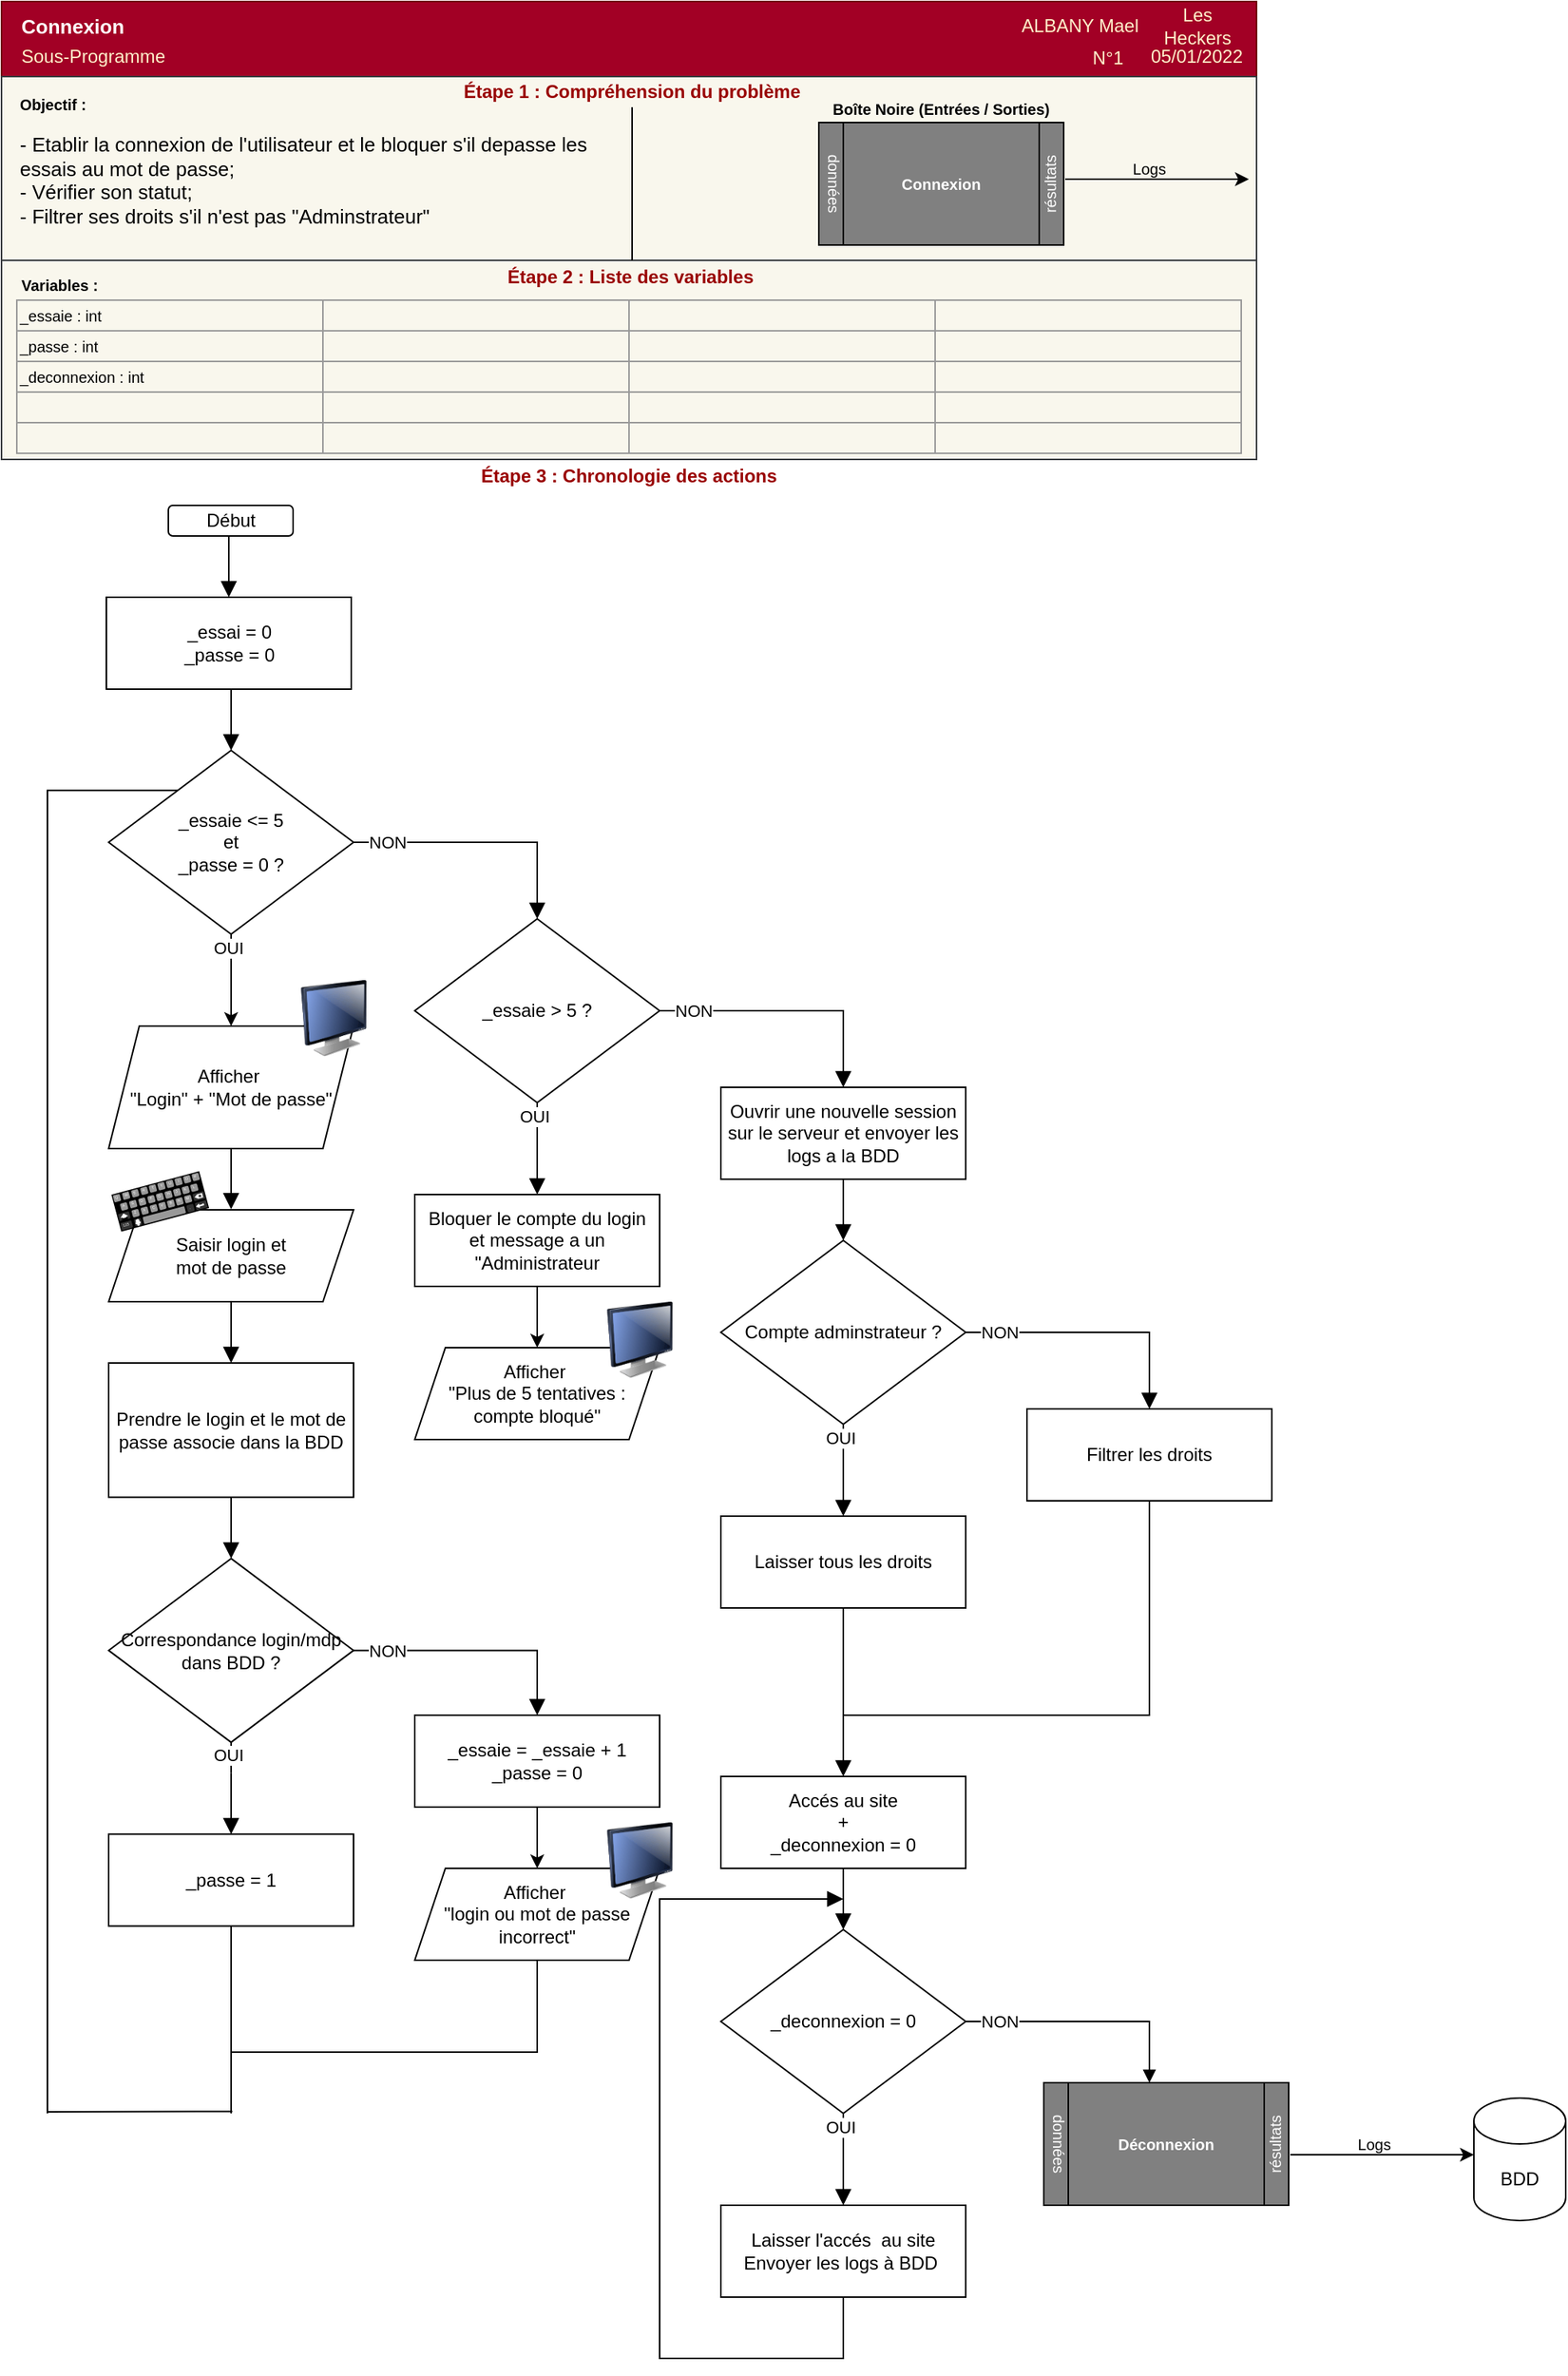 <mxfile version="16.1.2" type="device"><diagram id="C5RBs43oDa-KdzZeNtuy" name="Page-1"><mxGraphModel dx="4109" dy="2765" grid="1" gridSize="10" guides="1" tooltips="1" connect="1" arrows="1" fold="1" page="1" pageScale="1" pageWidth="827" pageHeight="1169" math="0" shadow="0"><root><mxCell id="WIyWlLk6GJQsqaUBKTNV-0"/><mxCell id="WIyWlLk6GJQsqaUBKTNV-1" parent="WIyWlLk6GJQsqaUBKTNV-0"/><mxCell id="lnCyzunkSjbtColJnRYk-47" value="" style="group" parent="WIyWlLk6GJQsqaUBKTNV-1" vertex="1" connectable="0"><mxGeometry x="-1650" y="-1169" width="820" height="299" as="geometry"/></mxCell><mxCell id="lnCyzunkSjbtColJnRYk-46" value="" style="group;allowArrows=0;dropTarget=0;recursiveResize=0;expand=0;movable=0;resizable=0;rotatable=0;deletable=0;cloneable=0;editable=0;" parent="lnCyzunkSjbtColJnRYk-47" vertex="1" connectable="0"><mxGeometry width="820" height="299" as="geometry"/></mxCell><mxCell id="FBwt7Aevd6_M9OipMNYC-8" value="" style="rounded=0;whiteSpace=wrap;html=1;fontSize=12;align=left;fillColor=#a20025;strokeColor=#6F0000;fontColor=#ffffff;deletable=0;cloneable=0;rotatable=0;resizable=0;movable=0;expand=0;recursiveResize=0;allowArrows=0;connectable=0;editable=0;" parent="lnCyzunkSjbtColJnRYk-46" vertex="1"><mxGeometry width="820" height="49" as="geometry"/></mxCell><mxCell id="td8Thl32gD1S19auqDvH-131" value="" style="rounded=0;whiteSpace=wrap;html=1;strokeWidth=1;perimeterSpacing=0;connectable=0;allowArrows=0;resizable=0;movable=0;rotatable=0;cloneable=0;deletable=0;resizeWidth=0;fillColor=#f9f7ed;strokeColor=#36393d;expand=0;recursiveResize=0;editable=0;" parent="lnCyzunkSjbtColJnRYk-46" vertex="1"><mxGeometry y="49" width="820" height="120" as="geometry"/></mxCell><mxCell id="pmkci14DqVWy7yplzHCR-0" value="" style="rounded=0;whiteSpace=wrap;html=1;fillColor=#f9f7ed;strokeColor=#36393d;connectable=0;allowArrows=0;recursiveResize=0;expand=0;movable=0;resizable=0;rotatable=0;cloneable=0;deletable=0;editable=0;" parent="lnCyzunkSjbtColJnRYk-46" vertex="1"><mxGeometry y="169" width="820" height="130" as="geometry"/></mxCell><mxCell id="FBwt7Aevd6_M9OipMNYC-7" value="" style="endArrow=none;html=1;fontSize=12;fontColor=#808080;startFill=0;endFill=0;anchorPointDirection=0;bendable=0;movable=0;cloneable=0;deletable=0;editable=0;" parent="lnCyzunkSjbtColJnRYk-47" edge="1"><mxGeometry width="50" height="50" relative="1" as="geometry"><mxPoint x="412" y="69" as="sourcePoint"/><mxPoint x="412" y="169" as="targetPoint"/></mxGeometry></mxCell><mxCell id="YQCeD5HbldbHtHbs_e7C-3" value="- Etablir la connexion de l'utilisateur et le bloquer s'il depasse les&amp;nbsp; essais au mot de passe;&lt;br&gt;- Vérifier son statut;&lt;br&gt;- Filtrer ses droits s'il n'est pas &quot;Adminstrateur&quot;" style="text;html=1;strokeColor=none;fillColor=none;align=left;verticalAlign=top;whiteSpace=wrap;rounded=0;fontSize=13;fontColor=#000000;" parent="lnCyzunkSjbtColJnRYk-47" vertex="1"><mxGeometry x="10" y="79" width="380" height="81" as="geometry"/></mxCell><mxCell id="ipR6xMg1R-ccpEc7lNR3-0" value="" style="group" vertex="1" connectable="0" parent="lnCyzunkSjbtColJnRYk-47"><mxGeometry x="695" y="99" width="120" height="20" as="geometry"/></mxCell><mxCell id="ipR6xMg1R-ccpEc7lNR3-1" value="" style="endArrow=classic;html=1;anchorPointDirection=0;bendable=0;cloneable=0;movable=0;deletable=0;editable=0;rounded=0;" edge="1" parent="ipR6xMg1R-ccpEc7lNR3-0"><mxGeometry y="10" width="50" height="50" as="geometry"><mxPoint y="17" as="sourcePoint"/><mxPoint x="120" y="17" as="targetPoint"/></mxGeometry></mxCell><mxCell id="ipR6xMg1R-ccpEc7lNR3-2" value="&lt;font style=&quot;font-size: 10px&quot;&gt;Logs&lt;br&gt;&lt;/font&gt;" style="text;html=1;strokeColor=none;fillColor=none;align=center;verticalAlign=middle;whiteSpace=wrap;rounded=0;connectable=0;allowArrows=0;recursiveResize=0;expand=0;movable=0;resizable=0;rotatable=0;cloneable=0;deletable=0;autosize=1;pointerEvents=0;" vertex="1" parent="ipR6xMg1R-ccpEc7lNR3-0"><mxGeometry x="35" width="40" height="20" as="geometry"/></mxCell><mxCell id="td8Thl32gD1S19auqDvH-126" value="Sous-Programme" style="text;html=1;strokeColor=none;fillColor=none;align=left;verticalAlign=middle;whiteSpace=wrap;rounded=0;fontColor=#FFF2CC;connectable=0;allowArrows=0;recursiveResize=0;expand=0;movable=0;resizable=0;rotatable=0;cloneable=0;deletable=0;pointerEvents=0;" parent="WIyWlLk6GJQsqaUBKTNV-1" vertex="1"><mxGeometry x="-1639" y="-1143" width="238" height="20" as="geometry"/></mxCell><mxCell id="td8Thl32gD1S19auqDvH-127" value="ALBANY Mael" style="text;html=1;strokeColor=none;fillColor=none;align=right;verticalAlign=middle;whiteSpace=wrap;rounded=0;movable=0;resizable=0;rotatable=0;deletable=0;editable=1;connectable=0;fontColor=#FFF2CC;allowArrows=0;recursiveResize=0;expand=0;cloneable=0;pointerEvents=0;" parent="WIyWlLk6GJQsqaUBKTNV-1" vertex="1"><mxGeometry x="-1285" y="-1163" width="380" height="20" as="geometry"/></mxCell><mxCell id="td8Thl32gD1S19auqDvH-128" value="Les Heckers" style="text;html=1;strokeColor=none;fillColor=none;align=center;verticalAlign=middle;whiteSpace=wrap;rounded=0;movable=0;fontColor=#FFF2CC;connectable=0;allowArrows=0;recursiveResize=0;expand=0;resizable=0;rotatable=0;cloneable=0;deletable=0;pointerEvents=0;" parent="WIyWlLk6GJQsqaUBKTNV-1" vertex="1"><mxGeometry x="-900" y="-1165" width="63.45" height="23" as="geometry"/></mxCell><mxCell id="td8Thl32gD1S19auqDvH-132" value="N°1" style="text;html=1;strokeColor=none;fillColor=none;align=right;verticalAlign=middle;whiteSpace=wrap;rounded=0;movable=0;fontColor=#FFF2CC;connectable=0;allowArrows=0;recursiveResize=0;expand=0;resizable=0;rotatable=0;cloneable=0;deletable=0;pointerEvents=0;" parent="WIyWlLk6GJQsqaUBKTNV-1" vertex="1"><mxGeometry x="-1017" y="-1142" width="102" height="20" as="geometry"/></mxCell><mxCell id="td8Thl32gD1S19auqDvH-133" value="&lt;font style=&quot;font-size: 10px&quot;&gt;&lt;b&gt;Objectif :&lt;/b&gt;&lt;/font&gt;" style="text;html=1;strokeColor=none;fillColor=none;align=left;verticalAlign=middle;whiteSpace=wrap;rounded=0;fontSize=14;resizable=0;movable=0;editable=0;rotatable=0;deletable=0;connectable=0;allowArrows=0;recursiveResize=0;expand=0;cloneable=0;pointerEvents=0;" parent="WIyWlLk6GJQsqaUBKTNV-1" vertex="1"><mxGeometry x="-1640" y="-1112.5" width="160" height="19.5" as="geometry"/></mxCell><mxCell id="td8Thl32gD1S19auqDvH-142" value="05/01/2022" style="text;html=1;strokeColor=none;fillColor=none;align=right;verticalAlign=middle;whiteSpace=wrap;rounded=0;movable=0;fontColor=#FFF2CC;connectable=0;allowArrows=0;recursiveResize=0;expand=0;resizable=0;rotatable=0;cloneable=0;deletable=0;pointerEvents=0;" parent="WIyWlLk6GJQsqaUBKTNV-1" vertex="1"><mxGeometry x="-908" y="-1143" width="71" height="20" as="geometry"/></mxCell><mxCell id="td8Thl32gD1S19auqDvH-143" value="" style="text;whiteSpace=wrap;html=1;fontSize=16;movable=0;align=left;connectable=0;allowArrows=0;resizable=0;rotatable=0;cloneable=0;deletable=0;expand=0;recursiveResize=0;pointerEvents=0;" parent="WIyWlLk6GJQsqaUBKTNV-1" vertex="1"><mxGeometry x="-1640" y="-1169" width="280" height="30" as="geometry"/></mxCell><mxCell id="td8Thl32gD1S19auqDvH-146" value="" style="text;html=1;strokeColor=none;fillColor=none;align=left;verticalAlign=top;whiteSpace=wrap;rounded=0;movable=0;autosize=0;resizable=0;deletable=0;allowArrows=0;connectable=0;imageVerticalAlign=top;rotatable=0;cloneable=0;recursiveResize=0;expand=0;resizeHeight=0;pointerEvents=0;" parent="WIyWlLk6GJQsqaUBKTNV-1" vertex="1"><mxGeometry x="-1640" y="-1100" width="370" height="90" as="geometry"/></mxCell><mxCell id="pmkci14DqVWy7yplzHCR-1" value="&lt;b style=&quot;&quot;&gt;&lt;font style=&quot;font-size: 10px&quot;&gt;Variables :&lt;/font&gt;&lt;/b&gt;" style="text;html=1;strokeColor=none;fillColor=none;align=left;verticalAlign=middle;whiteSpace=wrap;rounded=0;connectable=0;allowArrows=0;recursiveResize=0;expand=0;movable=0;resizable=0;rotatable=0;cloneable=0;deletable=0;pointerEvents=0;editable=0;" parent="WIyWlLk6GJQsqaUBKTNV-1" vertex="1"><mxGeometry x="-1639" y="-994" width="80" height="20" as="geometry"/></mxCell><mxCell id="pmkci14DqVWy7yplzHCR-34" value="" style="group;allowArrows=0;dropTarget=0;recursiveResize=0;expand=0;movable=0;resizable=0;rotatable=0;deletable=0;cloneable=0;pointerEvents=0;" parent="WIyWlLk6GJQsqaUBKTNV-1" vertex="1" connectable="0"><mxGeometry x="-1639" y="-970" width="795" height="90" as="geometry"/></mxCell><mxCell id="pmkci14DqVWy7yplzHCR-53" value="" style="group;allowArrows=0;dropTarget=0;recursiveResize=0;expand=0;movable=0;resizable=0;rotatable=0;cloneable=0;deletable=0;container=0;pointerEvents=0;" parent="WIyWlLk6GJQsqaUBKTNV-1" vertex="1" connectable="0"><mxGeometry x="-1639" y="-970" width="800.45" height="90" as="geometry"/></mxCell><mxCell id="lnCyzunkSjbtColJnRYk-22" value="&lt;span style=&quot;font-family: &amp;#34;helvetica&amp;#34; ; font-style: normal ; letter-spacing: normal ; text-indent: 0px ; text-transform: none ; word-spacing: 0px ; display: inline ; float: none&quot;&gt;&lt;b&gt;&lt;font style=&quot;font-size: 12px&quot; color=&quot;#990000&quot;&gt;Étape 1 : Compréhension du problème&lt;/font&gt;&lt;/b&gt;&lt;/span&gt;" style="text;whiteSpace=wrap;html=1;align=center;connectable=0;allowArrows=0;recursiveResize=0;expand=0;movable=0;resizable=0;rotatable=0;deletable=0;cloneable=0;pointerEvents=0;editable=0;" parent="WIyWlLk6GJQsqaUBKTNV-1" vertex="1"><mxGeometry x="-1378" y="-1123.75" width="280" height="30" as="geometry"/></mxCell><mxCell id="lnCyzunkSjbtColJnRYk-23" value="&lt;span style=&quot;font-family: &amp;#34;helvetica&amp;#34; ; font-style: normal ; letter-spacing: normal ; text-indent: 0px ; text-transform: none ; word-spacing: 0px ; display: inline ; float: none&quot;&gt;&lt;b&gt;&lt;font style=&quot;font-size: 12px&quot; color=&quot;#990000&quot;&gt;Étape 2 : Liste des variables&lt;/font&gt;&lt;/b&gt;&lt;/span&gt;" style="text;whiteSpace=wrap;html=1;align=center;connectable=0;allowArrows=0;expand=0;recursiveResize=0;movable=0;resizable=0;rotatable=0;cloneable=0;deletable=0;pointerEvents=0;editable=0;" parent="WIyWlLk6GJQsqaUBKTNV-1" vertex="1"><mxGeometry x="-1379" y="-1003" width="280" height="30" as="geometry"/></mxCell><mxCell id="lnCyzunkSjbtColJnRYk-24" value="&lt;span style=&quot;font-family: &amp;#34;helvetica&amp;#34; ; font-style: normal ; letter-spacing: normal ; text-indent: 0px ; text-transform: none ; word-spacing: 0px ; display: inline ; float: none&quot;&gt;&lt;b&gt;&lt;font style=&quot;font-size: 12px&quot; color=&quot;#990000&quot;&gt;Étape 3 : Chronologie des actions&lt;/font&gt;&lt;/b&gt;&lt;/span&gt;" style="text;whiteSpace=wrap;html=1;align=center;connectable=0;allowArrows=0;recursiveResize=0;expand=0;movable=0;resizable=0;rotatable=0;cloneable=0;deletable=0;pointerEvents=0;editable=0;" parent="WIyWlLk6GJQsqaUBKTNV-1" vertex="1"><mxGeometry x="-1380" y="-873" width="280" height="20" as="geometry"/></mxCell><mxCell id="pmkci14DqVWy7yplzHCR-49" value="_essaie : int" style="rounded=0;whiteSpace=wrap;html=1;align=left;verticalAlign=middle;labelBackgroundColor=none;fontColor=none;noLabel=0;fillColor=none;strokeColor=#999999;allowArrows=0;connectable=0;recursiveResize=0;expand=0;movable=0;resizable=0;rotatable=0;cloneable=0;deletable=0;editable=1;fontSize=10;spacingBottom=1;pointerEvents=0;" parent="WIyWlLk6GJQsqaUBKTNV-1" vertex="1"><mxGeometry x="-1640" y="-974" width="200" height="20" as="geometry"/></mxCell><mxCell id="td8Thl32gD1S19auqDvH-148" value="&lt;font style=&quot;font-size: 10px&quot;&gt;&lt;b&gt;Boîte Noire (Entrées / Sorties)&lt;/b&gt;&lt;/font&gt;" style="text;html=1;strokeColor=none;fillColor=none;align=center;verticalAlign=middle;whiteSpace=wrap;rounded=0;fontSize=14;movable=0;resizable=0;connectable=0;allowArrows=0;rotatable=0;deletable=0;expand=0;editable=0;recursiveResize=0;cloneable=0;pointerEvents=0;" parent="WIyWlLk6GJQsqaUBKTNV-1" vertex="1"><mxGeometry x="-1126" y="-1109.5" width="180" height="19.5" as="geometry"/></mxCell><mxCell id="lnCyzunkSjbtColJnRYk-25" value="" style="group;allowArrows=0;dropTarget=0;recursiveResize=0;expand=0;movable=0;resizable=0;rotatable=0;cloneable=0;deletable=0;editable=0;" parent="WIyWlLk6GJQsqaUBKTNV-1" vertex="1" connectable="0"><mxGeometry x="-1117" y="-1090" width="162" height="80" as="geometry"/></mxCell><mxCell id="lnCyzunkSjbtColJnRYk-19" value="&lt;font color=&quot;#ffffff&quot; style=&quot;font-size: 10px&quot;&gt;&lt;b&gt;Connexion&lt;/b&gt;&lt;/font&gt;" style="shape=process;whiteSpace=wrap;html=1;backgroundOutline=0;fontColor=#808080;fillColor=#808080;allowArrows=0;recursiveResize=0;expand=0;resizable=0;rotatable=0;cloneable=0;connectable=0;movable=0;deletable=0;" parent="lnCyzunkSjbtColJnRYk-25" vertex="1"><mxGeometry x="1" width="160" height="80" as="geometry"/></mxCell><mxCell id="lnCyzunkSjbtColJnRYk-20" value="&lt;span style=&quot;font-size: 10px&quot;&gt;données&lt;/span&gt;" style="text;html=1;strokeColor=none;fillColor=none;align=center;verticalAlign=middle;whiteSpace=wrap;rounded=0;horizontal=0;fontColor=#FFFFFF;rotation=-180;spacing=0;fontSize=10;allowArrows=0;expand=0;movable=0;resizable=0;rotatable=0;cloneable=0;deletable=0;pointerEvents=0;editable=0;connectable=0;recursiveResize=0;" parent="lnCyzunkSjbtColJnRYk-25" vertex="1"><mxGeometry x="1" y="10" width="20" height="60" as="geometry"/></mxCell><mxCell id="lnCyzunkSjbtColJnRYk-21" value="&lt;span style=&quot;font-size: 10px&quot;&gt;résultats&lt;br style=&quot;font-size: 10px&quot;&gt;&lt;/span&gt;" style="text;html=1;strokeColor=none;fillColor=none;align=center;verticalAlign=middle;whiteSpace=wrap;rounded=0;horizontal=0;fontColor=#FFFFFF;rotation=0;spacing=0;fontSize=10;allowArrows=0;expand=0;movable=0;resizable=0;rotatable=0;cloneable=0;deletable=0;pointerEvents=0;editable=0;connectable=0;recursiveResize=0;" parent="lnCyzunkSjbtColJnRYk-25" vertex="1"><mxGeometry x="142" y="10" width="20" height="60" as="geometry"/></mxCell><mxCell id="lnCyzunkSjbtColJnRYk-27" value="_passe : int" style="rounded=0;whiteSpace=wrap;html=1;align=left;verticalAlign=middle;labelBackgroundColor=none;fontColor=none;noLabel=0;fillColor=none;strokeColor=#999999;allowArrows=0;connectable=0;recursiveResize=0;expand=0;movable=0;resizable=0;rotatable=0;cloneable=0;deletable=0;editable=1;fontSize=10;spacingBottom=1;pointerEvents=0;" parent="WIyWlLk6GJQsqaUBKTNV-1" vertex="1"><mxGeometry x="-1640" y="-954" width="200" height="20" as="geometry"/></mxCell><mxCell id="lnCyzunkSjbtColJnRYk-28" value="_deconnexion : int" style="rounded=0;whiteSpace=wrap;html=1;align=left;verticalAlign=middle;labelBackgroundColor=none;fontColor=none;noLabel=0;fillColor=none;strokeColor=#999999;allowArrows=0;connectable=0;recursiveResize=0;expand=0;movable=0;resizable=0;rotatable=0;cloneable=0;deletable=0;editable=1;fontSize=10;spacingBottom=1;pointerEvents=0;" parent="WIyWlLk6GJQsqaUBKTNV-1" vertex="1"><mxGeometry x="-1640" y="-934" width="200" height="20" as="geometry"/></mxCell><mxCell id="lnCyzunkSjbtColJnRYk-29" value="" style="rounded=0;whiteSpace=wrap;html=1;align=left;verticalAlign=middle;labelBackgroundColor=none;fontColor=none;noLabel=0;fillColor=none;strokeColor=#999999;allowArrows=0;connectable=0;recursiveResize=0;expand=0;movable=0;resizable=0;rotatable=0;cloneable=0;deletable=0;editable=1;fontSize=10;spacingBottom=1;pointerEvents=0;" parent="WIyWlLk6GJQsqaUBKTNV-1" vertex="1"><mxGeometry x="-1640" y="-914" width="200" height="20" as="geometry"/></mxCell><mxCell id="lnCyzunkSjbtColJnRYk-30" value="" style="rounded=0;whiteSpace=wrap;html=1;align=left;verticalAlign=middle;labelBackgroundColor=none;fontColor=none;noLabel=0;fillColor=none;strokeColor=#999999;allowArrows=0;connectable=0;recursiveResize=0;expand=0;movable=0;resizable=0;rotatable=0;cloneable=0;deletable=0;editable=1;fontSize=10;spacingBottom=1;pointerEvents=0;" parent="WIyWlLk6GJQsqaUBKTNV-1" vertex="1"><mxGeometry x="-1640" y="-894" width="200" height="20" as="geometry"/></mxCell><mxCell id="lnCyzunkSjbtColJnRYk-31" value="" style="rounded=0;whiteSpace=wrap;html=1;align=left;verticalAlign=middle;labelBackgroundColor=none;fontColor=none;noLabel=0;fillColor=none;strokeColor=#999999;allowArrows=0;connectable=0;recursiveResize=0;expand=0;movable=0;resizable=0;rotatable=0;cloneable=0;deletable=0;editable=1;fontSize=10;spacingBottom=1;pointerEvents=0;" parent="WIyWlLk6GJQsqaUBKTNV-1" vertex="1"><mxGeometry x="-1440" y="-974" width="200" height="20" as="geometry"/></mxCell><mxCell id="lnCyzunkSjbtColJnRYk-32" value="" style="rounded=0;whiteSpace=wrap;html=1;align=left;verticalAlign=middle;labelBackgroundColor=none;fontColor=none;noLabel=0;fillColor=none;strokeColor=#999999;allowArrows=0;connectable=0;recursiveResize=0;expand=0;movable=0;resizable=0;rotatable=0;cloneable=0;deletable=0;editable=1;fontSize=10;spacingBottom=1;pointerEvents=0;" parent="WIyWlLk6GJQsqaUBKTNV-1" vertex="1"><mxGeometry x="-1440" y="-954" width="200" height="20" as="geometry"/></mxCell><mxCell id="lnCyzunkSjbtColJnRYk-33" value="" style="rounded=0;whiteSpace=wrap;html=1;align=left;verticalAlign=middle;labelBackgroundColor=none;fontColor=none;noLabel=0;fillColor=none;strokeColor=#999999;allowArrows=0;connectable=0;recursiveResize=0;expand=0;movable=0;resizable=0;rotatable=0;cloneable=0;deletable=0;editable=1;fontSize=10;spacingBottom=1;pointerEvents=0;" parent="WIyWlLk6GJQsqaUBKTNV-1" vertex="1"><mxGeometry x="-1440" y="-934" width="200" height="20" as="geometry"/></mxCell><mxCell id="lnCyzunkSjbtColJnRYk-34" value="" style="rounded=0;whiteSpace=wrap;html=1;align=left;verticalAlign=middle;labelBackgroundColor=none;fontColor=none;noLabel=0;fillColor=none;strokeColor=#999999;allowArrows=0;connectable=0;recursiveResize=0;expand=0;movable=0;resizable=0;rotatable=0;cloneable=0;deletable=0;editable=1;fontSize=10;spacingBottom=1;pointerEvents=0;" parent="WIyWlLk6GJQsqaUBKTNV-1" vertex="1"><mxGeometry x="-1440" y="-914" width="200" height="20" as="geometry"/></mxCell><mxCell id="lnCyzunkSjbtColJnRYk-35" value="" style="rounded=0;whiteSpace=wrap;html=1;align=left;verticalAlign=middle;labelBackgroundColor=none;fontColor=none;noLabel=0;fillColor=none;strokeColor=#999999;allowArrows=0;connectable=0;recursiveResize=0;expand=0;movable=0;resizable=0;rotatable=0;cloneable=0;deletable=0;editable=1;fontSize=10;spacingBottom=1;pointerEvents=0;" parent="WIyWlLk6GJQsqaUBKTNV-1" vertex="1"><mxGeometry x="-1440" y="-894" width="200" height="20" as="geometry"/></mxCell><mxCell id="lnCyzunkSjbtColJnRYk-36" value="" style="rounded=0;whiteSpace=wrap;html=1;align=left;verticalAlign=middle;labelBackgroundColor=none;fontColor=none;noLabel=0;fillColor=none;strokeColor=#999999;allowArrows=0;connectable=0;recursiveResize=0;expand=0;movable=0;resizable=0;rotatable=0;cloneable=0;deletable=0;editable=1;fontSize=10;spacingBottom=1;pointerEvents=0;" parent="WIyWlLk6GJQsqaUBKTNV-1" vertex="1"><mxGeometry x="-1240" y="-974" width="200" height="20" as="geometry"/></mxCell><mxCell id="lnCyzunkSjbtColJnRYk-37" value="" style="rounded=0;whiteSpace=wrap;html=1;align=left;verticalAlign=middle;labelBackgroundColor=none;fontColor=none;noLabel=0;fillColor=none;strokeColor=#999999;allowArrows=0;connectable=0;recursiveResize=0;expand=0;movable=0;resizable=0;rotatable=0;cloneable=0;deletable=0;editable=1;fontSize=10;spacingBottom=1;pointerEvents=0;" parent="WIyWlLk6GJQsqaUBKTNV-1" vertex="1"><mxGeometry x="-1240" y="-954" width="200" height="20" as="geometry"/></mxCell><mxCell id="lnCyzunkSjbtColJnRYk-38" value="" style="rounded=0;whiteSpace=wrap;html=1;align=left;verticalAlign=middle;labelBackgroundColor=none;fontColor=none;noLabel=0;fillColor=none;strokeColor=#999999;allowArrows=0;connectable=0;recursiveResize=0;expand=0;movable=0;resizable=0;rotatable=0;cloneable=0;deletable=0;editable=1;fontSize=10;spacingBottom=1;pointerEvents=0;" parent="WIyWlLk6GJQsqaUBKTNV-1" vertex="1"><mxGeometry x="-1240" y="-934" width="200" height="20" as="geometry"/></mxCell><mxCell id="lnCyzunkSjbtColJnRYk-39" value="" style="rounded=0;whiteSpace=wrap;html=1;align=left;verticalAlign=middle;labelBackgroundColor=none;fontColor=none;noLabel=0;fillColor=none;strokeColor=#999999;allowArrows=0;connectable=0;recursiveResize=0;expand=0;movable=0;resizable=0;rotatable=0;cloneable=0;deletable=0;editable=1;fontSize=10;spacingBottom=1;pointerEvents=0;" parent="WIyWlLk6GJQsqaUBKTNV-1" vertex="1"><mxGeometry x="-1240" y="-914" width="200" height="20" as="geometry"/></mxCell><mxCell id="lnCyzunkSjbtColJnRYk-40" value="" style="rounded=0;whiteSpace=wrap;html=1;align=left;verticalAlign=middle;labelBackgroundColor=none;fontColor=none;noLabel=0;fillColor=none;strokeColor=#999999;allowArrows=0;connectable=0;recursiveResize=0;expand=0;movable=0;resizable=0;rotatable=0;cloneable=0;deletable=0;editable=1;fontSize=10;spacingBottom=1;pointerEvents=0;" parent="WIyWlLk6GJQsqaUBKTNV-1" vertex="1"><mxGeometry x="-1240" y="-894" width="200" height="20" as="geometry"/></mxCell><mxCell id="lnCyzunkSjbtColJnRYk-41" value="" style="rounded=0;whiteSpace=wrap;html=1;align=left;verticalAlign=middle;labelBackgroundColor=none;fontColor=none;noLabel=0;fillColor=none;strokeColor=#999999;allowArrows=0;connectable=0;recursiveResize=0;expand=0;movable=0;resizable=0;rotatable=0;cloneable=0;deletable=0;editable=1;fontSize=10;spacingBottom=1;pointerEvents=0;" parent="WIyWlLk6GJQsqaUBKTNV-1" vertex="1"><mxGeometry x="-1040" y="-974" width="200" height="20" as="geometry"/></mxCell><mxCell id="lnCyzunkSjbtColJnRYk-42" value="" style="rounded=0;whiteSpace=wrap;html=1;align=left;verticalAlign=middle;labelBackgroundColor=none;fontColor=none;noLabel=0;fillColor=none;strokeColor=#999999;allowArrows=0;connectable=0;recursiveResize=0;expand=0;movable=0;resizable=0;rotatable=0;cloneable=0;deletable=0;editable=1;fontSize=10;spacingBottom=1;pointerEvents=0;" parent="WIyWlLk6GJQsqaUBKTNV-1" vertex="1"><mxGeometry x="-1040" y="-954" width="200" height="20" as="geometry"/></mxCell><mxCell id="lnCyzunkSjbtColJnRYk-43" value="" style="rounded=0;whiteSpace=wrap;html=1;align=left;verticalAlign=middle;labelBackgroundColor=none;fontColor=none;noLabel=0;fillColor=none;strokeColor=#999999;allowArrows=0;connectable=0;recursiveResize=0;expand=0;movable=0;resizable=0;rotatable=0;cloneable=0;deletable=0;editable=1;fontSize=10;spacingBottom=1;pointerEvents=0;" parent="WIyWlLk6GJQsqaUBKTNV-1" vertex="1"><mxGeometry x="-1040" y="-934" width="200" height="20" as="geometry"/></mxCell><mxCell id="lnCyzunkSjbtColJnRYk-44" value="" style="rounded=0;whiteSpace=wrap;html=1;align=left;verticalAlign=middle;labelBackgroundColor=none;fontColor=none;noLabel=0;fillColor=none;strokeColor=#999999;allowArrows=0;connectable=0;recursiveResize=0;expand=0;movable=0;resizable=0;rotatable=0;cloneable=0;deletable=0;editable=1;fontSize=10;spacingBottom=1;pointerEvents=0;" parent="WIyWlLk6GJQsqaUBKTNV-1" vertex="1"><mxGeometry x="-1040" y="-914" width="200" height="20" as="geometry"/></mxCell><mxCell id="lnCyzunkSjbtColJnRYk-45" value="" style="rounded=0;whiteSpace=wrap;html=1;align=left;verticalAlign=middle;labelBackgroundColor=none;fontColor=none;noLabel=0;fillColor=none;strokeColor=#999999;allowArrows=0;connectable=0;recursiveResize=0;expand=0;movable=0;resizable=0;rotatable=0;cloneable=0;deletable=0;editable=1;fontSize=10;spacingBottom=1;pointerEvents=0;" parent="WIyWlLk6GJQsqaUBKTNV-1" vertex="1"><mxGeometry x="-1040" y="-894" width="200" height="20" as="geometry"/></mxCell><mxCell id="YQCeD5HbldbHtHbs_e7C-1" value="&lt;font color=&quot;#ffffff&quot;&gt;&lt;span style=&quot;font-size: 13px&quot;&gt;&lt;b&gt;Connexion&lt;/b&gt;&lt;/span&gt;&lt;/font&gt;" style="text;html=1;strokeColor=none;fillColor=none;align=left;verticalAlign=middle;whiteSpace=wrap;rounded=0;" parent="WIyWlLk6GJQsqaUBKTNV-1" vertex="1"><mxGeometry x="-1639" y="-1168" width="149" height="30" as="geometry"/></mxCell><mxCell id="YQCeD5HbldbHtHbs_e7C-2" value="Début" style="rounded=1;whiteSpace=wrap;html=1;fontSize=12;glass=0;strokeWidth=1;shadow=0;fontColor=#000000;fillColor=default;align=center;imageAspect=1;connectable=1;allowArrows=0;recursiveResize=0;expand=0;resizable=0;rotatable=0;cloneable=0;pointerEvents=0;" parent="WIyWlLk6GJQsqaUBKTNV-1" vertex="1"><mxGeometry x="-1541" y="-840" width="81.5" height="20" as="geometry"/></mxCell><mxCell id="8LAWy-_RKtpBYO9hW2I1-17" value="" style="group" parent="WIyWlLk6GJQsqaUBKTNV-1" vertex="1" connectable="0"><mxGeometry x="-1581.5" y="-820" width="160" height="100" as="geometry"/></mxCell><mxCell id="8LAWy-_RKtpBYO9hW2I1-18" value="_essai = 0&lt;br&gt;_passe = 0" style="rounded=0;whiteSpace=wrap;html=1;fontSize=12;glass=0;strokeWidth=1;shadow=0;fontColor=#000000;fillColor=default;align=center;pointerEvents=0;connectable=1;allowArrows=0;expand=0;rotatable=0;movable=0;recursiveResize=0;cloneable=0;deletable=0;" parent="8LAWy-_RKtpBYO9hW2I1-17" vertex="1"><mxGeometry y="40" width="160" height="60" as="geometry"/></mxCell><mxCell id="8LAWy-_RKtpBYO9hW2I1-19" value="" style="endArrow=block;html=1;endSize=8;endFill=1;anchorPointDirection=0;bendable=0;entryX=0.5;entryY=0;entryDx=0;entryDy=0;movable=0;cloneable=0;deletable=0;editable=0;rounded=0;" parent="8LAWy-_RKtpBYO9hW2I1-17" target="8LAWy-_RKtpBYO9hW2I1-18" edge="1"><mxGeometry width="50" height="50" as="geometry"><mxPoint x="80" as="sourcePoint"/><mxPoint x="81.22" y="60" as="targetPoint"/></mxGeometry></mxCell><mxCell id="8LAWy-_RKtpBYO9hW2I1-28" value="" style="endArrow=block;html=1;endFill=1;endSize=8;spacingBottom=30;spacingRight=2;spacingLeft=0;anchorPointDirection=0;bendable=1;movable=1;cloneable=0;deletable=1;editable=1;resizable=1;rotatable=1;connectable=1;rounded=0;" parent="WIyWlLk6GJQsqaUBKTNV-1" edge="1"><mxGeometry x="-1580" y="206.044" width="50" height="165.365" as="geometry"><mxPoint x="-1500" y="206.044" as="sourcePoint"/><mxPoint x="-1500" y="-653.854" as="targetPoint"/><Array as="points"><mxPoint x="-1500" y="338.336"/><mxPoint x="-1620" y="338.336"/><mxPoint x="-1620" y="73.752"/><mxPoint x="-1620" y="-653.854"/></Array></mxGeometry></mxCell><mxCell id="8LAWy-_RKtpBYO9hW2I1-29" value="" style="group;allowArrows=0;dropTarget=0;recursiveResize=0;expand=0;resizable=0;rotatable=0;cloneable=0;deletable=1;" parent="WIyWlLk6GJQsqaUBKTNV-1" vertex="1" connectable="0"><mxGeometry x="-1580" y="-720" width="280" height="180" as="geometry"/></mxCell><mxCell id="8LAWy-_RKtpBYO9hW2I1-30" value="_essaie &amp;lt;= 5&lt;br&gt;et&lt;br&gt;_passe = 0 ?" style="rhombus;whiteSpace=wrap;html=1;pointerEvents=0;connectable=1;allowArrows=0;recursiveResize=0;expand=0;rotatable=0;cloneable=0;deletable=0;" parent="8LAWy-_RKtpBYO9hW2I1-29" vertex="1"><mxGeometry y="40" width="160" height="120" as="geometry"/></mxCell><mxCell id="8LAWy-_RKtpBYO9hW2I1-31" value="" style="endArrow=none;html=1;exitX=0.5;exitY=1;exitDx=0;exitDy=0;endFill=0;endSize=8;spacingBottom=30;spacingRight=2;spacingLeft=0;anchorPointDirection=0;bendable=0;movable=0;cloneable=0;deletable=0;editable=0;resizable=1;rotatable=1;connectable=1;startFill=0;rounded=0;" parent="8LAWy-_RKtpBYO9hW2I1-29" source="8LAWy-_RKtpBYO9hW2I1-30" edge="1"><mxGeometry y="40" width="50" height="50" as="geometry"><mxPoint x="360" y="140" as="sourcePoint"/><mxPoint x="80" y="180" as="targetPoint"/></mxGeometry></mxCell><mxCell id="8LAWy-_RKtpBYO9hW2I1-32" value="OUI" style="edgeLabel;html=1;align=center;verticalAlign=middle;resizable=0;points=[];spacingLeft=0;spacingBottom=10;spacingRight=5;allowArrows=0;recursiveResize=0;expand=0;movable=0;rotatable=0;cloneable=0;deletable=0;editable=0;" parent="8LAWy-_RKtpBYO9hW2I1-31" vertex="1" connectable="0"><mxGeometry x="-0.367" y="1" relative="1" as="geometry"><mxPoint x="-1" y="7" as="offset"/></mxGeometry></mxCell><mxCell id="8LAWy-_RKtpBYO9hW2I1-33" value="" style="endArrow=none;html=1;exitX=1;exitY=0.5;exitDx=0;exitDy=0;endSize=8;endFill=0;anchorPointDirection=0;bendable=0;movable=0;cloneable=0;deletable=0;editable=0;resizable=1;rotatable=1;connectable=1;startFill=0;rounded=0;" parent="8LAWy-_RKtpBYO9hW2I1-29" source="8LAWy-_RKtpBYO9hW2I1-30" edge="1"><mxGeometry y="40" width="50" height="50" as="geometry"><mxPoint x="360" y="140" as="sourcePoint"/><mxPoint x="280" y="110" as="targetPoint"/><Array as="points"><mxPoint x="280" y="100"/></Array></mxGeometry></mxCell><mxCell id="8LAWy-_RKtpBYO9hW2I1-34" value="NON" style="edgeLabel;html=1;align=center;verticalAlign=middle;resizable=0;points=[];spacingRight=7;allowArrows=0;recursiveResize=0;expand=0;movable=0;rotatable=0;cloneable=0;deletable=0;pointerEvents=0;editable=0;" parent="8LAWy-_RKtpBYO9hW2I1-33" vertex="1" connectable="0"><mxGeometry x="-0.1" y="-1" relative="1" as="geometry"><mxPoint x="-33" y="-1" as="offset"/></mxGeometry></mxCell><mxCell id="8LAWy-_RKtpBYO9hW2I1-35" value="" style="endArrow=block;html=1;endSize=8;endFill=1;anchorPointDirection=0;bendable=0;entryX=0.5;entryY=0;entryDx=0;entryDy=0;movable=0;cloneable=0;deletable=0;editable=0;rounded=0;" parent="8LAWy-_RKtpBYO9hW2I1-29" target="8LAWy-_RKtpBYO9hW2I1-30" edge="1"><mxGeometry width="50" height="50" relative="1" as="geometry"><mxPoint x="80" as="sourcePoint"/><mxPoint x="40" y="90" as="targetPoint"/></mxGeometry></mxCell><mxCell id="8LAWy-_RKtpBYO9hW2I1-4" value="" style="group" parent="WIyWlLk6GJQsqaUBKTNV-1" vertex="1" connectable="0"><mxGeometry x="-1580" y="-540" width="172.22" height="220" as="geometry"/></mxCell><mxCell id="8LAWy-_RKtpBYO9hW2I1-5" value="Afficher&amp;nbsp;&lt;br&gt;&quot;Login&quot; + &quot;Mot de passe&quot;" style="shape=parallelogram;perimeter=parallelogramPerimeter;whiteSpace=wrap;html=1;fixedSize=1;connectable=1;allowArrows=0;recursiveResize=0;expand=0;movable=0;rotatable=0;cloneable=0;deletable=0;resizable=1;fillColor=default;" parent="8LAWy-_RKtpBYO9hW2I1-4" vertex="1"><mxGeometry y="40" width="160" height="80" as="geometry"/></mxCell><mxCell id="8LAWy-_RKtpBYO9hW2I1-6" value="" style="image;html=1;image=img/lib/clip_art/computers/Monitor_128x128.png;aspect=fixed;connectable=0;allowArrows=0;recursiveResize=0;expand=0;movable=0;resizable=0;rotatable=0;cloneable=0;deletable=0;editable=0;" parent="8LAWy-_RKtpBYO9hW2I1-4" vertex="1"><mxGeometry x="122.22" y="10" width="50" height="50" as="geometry"/></mxCell><mxCell id="8LAWy-_RKtpBYO9hW2I1-7" value="" style="endArrow=classic;html=1;entryX=0.5;entryY=0;entryDx=0;entryDy=0;anchorPointDirection=0;bendable=0;movable=0;cloneable=0;deletable=0;editable=0;rounded=0;" parent="8LAWy-_RKtpBYO9hW2I1-4" target="8LAWy-_RKtpBYO9hW2I1-5" edge="1"><mxGeometry width="50" height="50" relative="1" as="geometry"><mxPoint x="80.0" as="sourcePoint"/><mxPoint x="140.0" y="-92.724" as="targetPoint"/></mxGeometry></mxCell><mxCell id="ipR6xMg1R-ccpEc7lNR3-3" value="" style="group" vertex="1" connectable="0" parent="8LAWy-_RKtpBYO9hW2I1-4"><mxGeometry y="120" width="160" height="100" as="geometry"/></mxCell><mxCell id="ipR6xMg1R-ccpEc7lNR3-4" value="" style="endArrow=block;html=1;endSize=8;endFill=1;anchorPointDirection=0;bendable=0;entryX=0.5;entryY=-0.006;entryDx=0;entryDy=0;entryPerimeter=0;movable=1;cloneable=0;deletable=1;editable=0;resizable=1;rotatable=1;connectable=1;rounded=0;" edge="1" parent="ipR6xMg1R-ccpEc7lNR3-3" target="ipR6xMg1R-ccpEc7lNR3-5"><mxGeometry width="50" height="50" as="geometry"><mxPoint x="80" as="sourcePoint"/><mxPoint x="79.76" y="30" as="targetPoint"/></mxGeometry></mxCell><mxCell id="ipR6xMg1R-ccpEc7lNR3-5" value="Saisir login et &lt;br&gt;mot de passe" style="shape=parallelogram;perimeter=parallelogramPerimeter;whiteSpace=wrap;html=1;fixedSize=1;connectable=1;allowArrows=0;recursiveResize=0;expand=0;movable=0;resizable=1;rotatable=0;cloneable=0;deletable=0;fillColor=default;" vertex="1" parent="ipR6xMg1R-ccpEc7lNR3-3"><mxGeometry y="40" width="160" height="60" as="geometry"/></mxCell><mxCell id="ipR6xMg1R-ccpEc7lNR3-6" value="" style="verticalLabelPosition=bottom;verticalAlign=top;html=1;shadow=0;dashed=0;strokeWidth=1;shape=mxgraph.android.keyboard;rotation=-15;aspect=fixed;connectable=0;allowArrows=0;recursiveResize=0;expand=0;movable=0;resizable=0;rotatable=0;cloneable=0;deletable=0;" vertex="1" parent="ipR6xMg1R-ccpEc7lNR3-3"><mxGeometry x="4.004" y="21.998" width="59.38" height="25" as="geometry"/></mxCell><mxCell id="8LAWy-_RKtpBYO9hW2I1-36" value="" style="group" parent="WIyWlLk6GJQsqaUBKTNV-1" vertex="1" connectable="0"><mxGeometry x="-1580" y="-320.004" width="280" height="307.694" as="geometry"/></mxCell><mxCell id="8LAWy-_RKtpBYO9hW2I1-37" value="Prendre le login et le mot de passe associe dans la BDD" style="rounded=0;whiteSpace=wrap;html=1;fontSize=12;glass=0;strokeWidth=1;shadow=0;fontColor=#000000;fillColor=default;align=center;pointerEvents=0;connectable=1;allowArrows=0;expand=0;rotatable=0;movable=0;recursiveResize=0;cloneable=0;deletable=0;" parent="8LAWy-_RKtpBYO9hW2I1-36" vertex="1"><mxGeometry y="40" width="160" height="87.692" as="geometry"/></mxCell><mxCell id="8LAWy-_RKtpBYO9hW2I1-38" value="" style="endArrow=block;html=1;endSize=8;endFill=1;anchorPointDirection=0;bendable=0;entryX=0.5;entryY=0;entryDx=0;entryDy=0;movable=0;cloneable=0;deletable=0;editable=0;rounded=0;" parent="8LAWy-_RKtpBYO9hW2I1-36" target="8LAWy-_RKtpBYO9hW2I1-37" edge="1"><mxGeometry width="50" height="73.077" as="geometry"><mxPoint x="80" as="sourcePoint"/><mxPoint x="81.22" y="87.692" as="targetPoint"/></mxGeometry></mxCell><mxCell id="ipR6xMg1R-ccpEc7lNR3-7" value="" style="group;allowArrows=0;dropTarget=0;recursiveResize=0;expand=0;resizable=0;rotatable=0;cloneable=0;deletable=1;" vertex="1" connectable="0" parent="8LAWy-_RKtpBYO9hW2I1-36"><mxGeometry y="127.694" width="280" height="180" as="geometry"/></mxCell><mxCell id="ipR6xMg1R-ccpEc7lNR3-8" value="Correspondance login/mdp dans BDD ?" style="rhombus;whiteSpace=wrap;html=1;pointerEvents=0;connectable=1;allowArrows=0;recursiveResize=0;expand=0;rotatable=0;cloneable=0;deletable=0;" vertex="1" parent="ipR6xMg1R-ccpEc7lNR3-7"><mxGeometry y="40" width="160" height="120" as="geometry"/></mxCell><mxCell id="ipR6xMg1R-ccpEc7lNR3-9" value="" style="endArrow=none;html=1;exitX=0.5;exitY=1;exitDx=0;exitDy=0;endFill=0;endSize=8;spacingBottom=30;spacingRight=2;spacingLeft=0;anchorPointDirection=0;bendable=0;movable=0;cloneable=0;deletable=0;editable=0;resizable=1;rotatable=1;connectable=1;startFill=0;rounded=0;" edge="1" parent="ipR6xMg1R-ccpEc7lNR3-7" source="ipR6xMg1R-ccpEc7lNR3-8"><mxGeometry y="40" width="50" height="50" as="geometry"><mxPoint x="360" y="140" as="sourcePoint"/><mxPoint x="80" y="180" as="targetPoint"/></mxGeometry></mxCell><mxCell id="ipR6xMg1R-ccpEc7lNR3-10" value="OUI" style="edgeLabel;html=1;align=center;verticalAlign=middle;resizable=0;points=[];spacingLeft=0;spacingBottom=10;spacingRight=5;allowArrows=0;recursiveResize=0;expand=0;movable=0;rotatable=0;cloneable=0;deletable=0;editable=0;" vertex="1" connectable="0" parent="ipR6xMg1R-ccpEc7lNR3-9"><mxGeometry x="-0.367" y="1" relative="1" as="geometry"><mxPoint x="-1" y="7" as="offset"/></mxGeometry></mxCell><mxCell id="ipR6xMg1R-ccpEc7lNR3-11" value="" style="endArrow=none;html=1;exitX=1;exitY=0.5;exitDx=0;exitDy=0;endSize=8;endFill=0;anchorPointDirection=0;bendable=0;movable=0;cloneable=0;deletable=0;editable=0;resizable=1;rotatable=1;connectable=1;startFill=0;rounded=0;" edge="1" parent="ipR6xMg1R-ccpEc7lNR3-7" source="ipR6xMg1R-ccpEc7lNR3-8"><mxGeometry y="40" width="50" height="50" as="geometry"><mxPoint x="360" y="140" as="sourcePoint"/><mxPoint x="280" y="110" as="targetPoint"/><Array as="points"><mxPoint x="280" y="100"/></Array></mxGeometry></mxCell><mxCell id="ipR6xMg1R-ccpEc7lNR3-12" value="NON" style="edgeLabel;html=1;align=center;verticalAlign=middle;resizable=0;points=[];spacingRight=7;allowArrows=0;recursiveResize=0;expand=0;movable=0;rotatable=0;cloneable=0;deletable=0;pointerEvents=0;editable=0;" vertex="1" connectable="0" parent="ipR6xMg1R-ccpEc7lNR3-11"><mxGeometry x="-0.1" y="-1" relative="1" as="geometry"><mxPoint x="-33" y="-1" as="offset"/></mxGeometry></mxCell><mxCell id="ipR6xMg1R-ccpEc7lNR3-13" value="" style="endArrow=block;html=1;endSize=8;endFill=1;anchorPointDirection=0;bendable=0;entryX=0.5;entryY=0;entryDx=0;entryDy=0;movable=0;cloneable=0;deletable=0;editable=0;rounded=0;" edge="1" parent="ipR6xMg1R-ccpEc7lNR3-7" target="ipR6xMg1R-ccpEc7lNR3-8"><mxGeometry width="50" height="50" relative="1" as="geometry"><mxPoint x="80" as="sourcePoint"/><mxPoint x="40" y="90" as="targetPoint"/></mxGeometry></mxCell><mxCell id="ipR6xMg1R-ccpEc7lNR3-14" value="" style="group" vertex="1" connectable="0" parent="WIyWlLk6GJQsqaUBKTNV-1"><mxGeometry x="-1580" y="-12.31" width="160" height="100" as="geometry"/></mxCell><mxCell id="ipR6xMg1R-ccpEc7lNR3-15" value="_passe = 1" style="rounded=0;whiteSpace=wrap;html=1;fontSize=12;glass=0;strokeWidth=1;shadow=0;fontColor=#000000;fillColor=default;align=center;pointerEvents=0;connectable=1;allowArrows=0;expand=0;rotatable=0;movable=0;recursiveResize=0;cloneable=0;deletable=0;" vertex="1" parent="ipR6xMg1R-ccpEc7lNR3-14"><mxGeometry y="40" width="160" height="60" as="geometry"/></mxCell><mxCell id="ipR6xMg1R-ccpEc7lNR3-16" value="" style="endArrow=block;html=1;endSize=8;endFill=1;anchorPointDirection=0;bendable=0;entryX=0.5;entryY=0;entryDx=0;entryDy=0;movable=0;cloneable=0;deletable=0;editable=0;rounded=0;" edge="1" parent="ipR6xMg1R-ccpEc7lNR3-14" target="ipR6xMg1R-ccpEc7lNR3-15"><mxGeometry width="50" height="50" as="geometry"><mxPoint x="80" as="sourcePoint"/><mxPoint x="81.22" y="60" as="targetPoint"/></mxGeometry></mxCell><mxCell id="ipR6xMg1R-ccpEc7lNR3-17" value="" style="group" vertex="1" connectable="0" parent="WIyWlLk6GJQsqaUBKTNV-1"><mxGeometry x="-1380" y="-90" width="160" height="100" as="geometry"/></mxCell><mxCell id="ipR6xMg1R-ccpEc7lNR3-18" value="_essaie = _essaie + 1&lt;br&gt;_passe = 0" style="rounded=0;whiteSpace=wrap;html=1;fontSize=12;glass=0;strokeWidth=1;shadow=0;fontColor=#000000;fillColor=default;align=center;pointerEvents=0;connectable=1;allowArrows=0;expand=0;rotatable=0;movable=0;recursiveResize=0;cloneable=0;deletable=0;" vertex="1" parent="ipR6xMg1R-ccpEc7lNR3-17"><mxGeometry y="40" width="160" height="60" as="geometry"/></mxCell><mxCell id="ipR6xMg1R-ccpEc7lNR3-19" value="" style="endArrow=block;html=1;endSize=8;endFill=1;anchorPointDirection=0;bendable=0;entryX=0.5;entryY=0;entryDx=0;entryDy=0;movable=0;cloneable=0;deletable=0;editable=0;rounded=0;" edge="1" parent="ipR6xMg1R-ccpEc7lNR3-17" target="ipR6xMg1R-ccpEc7lNR3-18"><mxGeometry width="50" height="50" as="geometry"><mxPoint x="80" as="sourcePoint"/><mxPoint x="81.22" y="60" as="targetPoint"/></mxGeometry></mxCell><mxCell id="ipR6xMg1R-ccpEc7lNR3-20" value="" style="group" vertex="1" connectable="0" parent="WIyWlLk6GJQsqaUBKTNV-1"><mxGeometry x="-1380" y="10" width="172.22" height="100" as="geometry"/></mxCell><mxCell id="ipR6xMg1R-ccpEc7lNR3-21" value="Afficher&amp;nbsp;&lt;br&gt;&quot;login ou mot de passe incorrect&quot;" style="shape=parallelogram;perimeter=parallelogramPerimeter;whiteSpace=wrap;html=1;fixedSize=1;connectable=1;allowArrows=0;recursiveResize=0;expand=0;movable=0;rotatable=0;cloneable=0;deletable=0;resizable=1;fillColor=default;" vertex="1" parent="ipR6xMg1R-ccpEc7lNR3-20"><mxGeometry y="40" width="160" height="60" as="geometry"/></mxCell><mxCell id="ipR6xMg1R-ccpEc7lNR3-22" value="" style="image;html=1;image=img/lib/clip_art/computers/Monitor_128x128.png;aspect=fixed;connectable=0;allowArrows=0;recursiveResize=0;expand=0;movable=0;resizable=0;rotatable=0;cloneable=0;deletable=0;editable=0;" vertex="1" parent="ipR6xMg1R-ccpEc7lNR3-20"><mxGeometry x="122.22" y="10" width="50" height="50" as="geometry"/></mxCell><mxCell id="ipR6xMg1R-ccpEc7lNR3-23" value="" style="endArrow=classic;html=1;entryX=0.5;entryY=0;entryDx=0;entryDy=0;anchorPointDirection=0;bendable=0;movable=0;cloneable=0;deletable=0;editable=0;rounded=0;" edge="1" parent="ipR6xMg1R-ccpEc7lNR3-20" target="ipR6xMg1R-ccpEc7lNR3-21"><mxGeometry width="50" height="50" relative="1" as="geometry"><mxPoint x="80" as="sourcePoint"/><mxPoint x="140" y="-160" as="targetPoint"/></mxGeometry></mxCell><mxCell id="ipR6xMg1R-ccpEc7lNR3-24" value="" style="endArrow=none;html=1;rounded=0;entryX=0.5;entryY=1;entryDx=0;entryDy=0;" edge="1" parent="WIyWlLk6GJQsqaUBKTNV-1" target="ipR6xMg1R-ccpEc7lNR3-15"><mxGeometry width="50" height="50" relative="1" as="geometry"><mxPoint x="-1500" y="170" as="sourcePoint"/><mxPoint x="-1630" y="10" as="targetPoint"/></mxGeometry></mxCell><mxCell id="ipR6xMg1R-ccpEc7lNR3-25" value="" style="endArrow=none;html=1;rounded=0;entryX=0.5;entryY=1;entryDx=0;entryDy=0;" edge="1" parent="WIyWlLk6GJQsqaUBKTNV-1" target="ipR6xMg1R-ccpEc7lNR3-21"><mxGeometry width="50" height="50" relative="1" as="geometry"><mxPoint x="-1500" y="170" as="sourcePoint"/><mxPoint x="-1630" y="10" as="targetPoint"/><Array as="points"><mxPoint x="-1300" y="170"/></Array></mxGeometry></mxCell><mxCell id="ipR6xMg1R-ccpEc7lNR3-27" value="" style="rounded=0;whiteSpace=wrap;html=1;perimeterSpacing=0;strokeColor=none;" vertex="1" parent="WIyWlLk6GJQsqaUBKTNV-1"><mxGeometry x="-1640" y="210" width="160" height="160" as="geometry"/></mxCell><mxCell id="ipR6xMg1R-ccpEc7lNR3-29" value="" style="group;allowArrows=0;dropTarget=0;recursiveResize=0;expand=0;resizable=0;rotatable=0;cloneable=0;deletable=1;" vertex="1" connectable="0" parent="WIyWlLk6GJQsqaUBKTNV-1"><mxGeometry x="-1380" y="-610" width="280" height="180" as="geometry"/></mxCell><mxCell id="ipR6xMg1R-ccpEc7lNR3-30" value="_essaie &amp;gt; 5 ?" style="rhombus;whiteSpace=wrap;html=1;pointerEvents=0;connectable=1;allowArrows=0;recursiveResize=0;expand=0;rotatable=0;cloneable=0;deletable=0;" vertex="1" parent="ipR6xMg1R-ccpEc7lNR3-29"><mxGeometry y="40" width="160" height="120" as="geometry"/></mxCell><mxCell id="ipR6xMg1R-ccpEc7lNR3-31" value="" style="endArrow=none;html=1;exitX=0.5;exitY=1;exitDx=0;exitDy=0;endFill=0;endSize=8;spacingBottom=30;spacingRight=2;spacingLeft=0;anchorPointDirection=0;bendable=0;movable=0;cloneable=0;deletable=0;editable=0;resizable=1;rotatable=1;connectable=1;startFill=0;rounded=0;" edge="1" parent="ipR6xMg1R-ccpEc7lNR3-29" source="ipR6xMg1R-ccpEc7lNR3-30"><mxGeometry y="40" width="50" height="50" as="geometry"><mxPoint x="360" y="140" as="sourcePoint"/><mxPoint x="80" y="180" as="targetPoint"/></mxGeometry></mxCell><mxCell id="ipR6xMg1R-ccpEc7lNR3-32" value="OUI" style="edgeLabel;html=1;align=center;verticalAlign=middle;resizable=0;points=[];spacingLeft=0;spacingBottom=10;spacingRight=5;allowArrows=0;recursiveResize=0;expand=0;movable=0;rotatable=0;cloneable=0;deletable=0;editable=0;" vertex="1" connectable="0" parent="ipR6xMg1R-ccpEc7lNR3-31"><mxGeometry x="-0.367" y="1" relative="1" as="geometry"><mxPoint x="-1" y="7" as="offset"/></mxGeometry></mxCell><mxCell id="ipR6xMg1R-ccpEc7lNR3-33" value="" style="endArrow=none;html=1;exitX=1;exitY=0.5;exitDx=0;exitDy=0;endSize=8;endFill=0;anchorPointDirection=0;bendable=0;movable=0;cloneable=0;deletable=0;editable=0;resizable=1;rotatable=1;connectable=1;startFill=0;rounded=0;" edge="1" parent="ipR6xMg1R-ccpEc7lNR3-29" source="ipR6xMg1R-ccpEc7lNR3-30"><mxGeometry y="40" width="50" height="50" as="geometry"><mxPoint x="360" y="140" as="sourcePoint"/><mxPoint x="280" y="110" as="targetPoint"/><Array as="points"><mxPoint x="280" y="100"/></Array></mxGeometry></mxCell><mxCell id="ipR6xMg1R-ccpEc7lNR3-34" value="NON" style="edgeLabel;html=1;align=center;verticalAlign=middle;resizable=0;points=[];spacingRight=7;allowArrows=0;recursiveResize=0;expand=0;movable=0;rotatable=0;cloneable=0;deletable=0;pointerEvents=0;editable=0;" vertex="1" connectable="0" parent="ipR6xMg1R-ccpEc7lNR3-33"><mxGeometry x="-0.1" y="-1" relative="1" as="geometry"><mxPoint x="-33" y="-1" as="offset"/></mxGeometry></mxCell><mxCell id="ipR6xMg1R-ccpEc7lNR3-35" value="" style="endArrow=block;html=1;endSize=8;endFill=1;anchorPointDirection=0;bendable=0;entryX=0.5;entryY=0;entryDx=0;entryDy=0;movable=0;cloneable=0;deletable=0;editable=0;rounded=0;" edge="1" parent="ipR6xMg1R-ccpEc7lNR3-29" target="ipR6xMg1R-ccpEc7lNR3-30"><mxGeometry width="50" height="50" relative="1" as="geometry"><mxPoint x="80" as="sourcePoint"/><mxPoint x="40" y="90" as="targetPoint"/></mxGeometry></mxCell><mxCell id="ipR6xMg1R-ccpEc7lNR3-36" value="" style="group" vertex="1" connectable="0" parent="WIyWlLk6GJQsqaUBKTNV-1"><mxGeometry x="-1380" y="-430" width="172.22" height="260" as="geometry"/></mxCell><mxCell id="ipR6xMg1R-ccpEc7lNR3-37" value="Bloquer le compte du login&lt;br&gt;et message a un &quot;Administrateur" style="rounded=0;whiteSpace=wrap;html=1;fontSize=12;glass=0;strokeWidth=1;shadow=0;fontColor=#000000;fillColor=default;align=center;pointerEvents=0;connectable=1;allowArrows=0;expand=0;rotatable=0;movable=0;recursiveResize=0;cloneable=0;deletable=0;" vertex="1" parent="ipR6xMg1R-ccpEc7lNR3-36"><mxGeometry y="40" width="160.0" height="60" as="geometry"/></mxCell><mxCell id="ipR6xMg1R-ccpEc7lNR3-38" value="" style="endArrow=block;html=1;endSize=8;endFill=1;anchorPointDirection=0;bendable=0;entryX=0.5;entryY=0;entryDx=0;entryDy=0;movable=0;cloneable=0;deletable=0;editable=0;rounded=0;" edge="1" parent="ipR6xMg1R-ccpEc7lNR3-36" target="ipR6xMg1R-ccpEc7lNR3-37"><mxGeometry width="50.0" height="50" as="geometry"><mxPoint x="80.0" as="sourcePoint"/><mxPoint x="81.22" y="60" as="targetPoint"/></mxGeometry></mxCell><mxCell id="ipR6xMg1R-ccpEc7lNR3-39" value="" style="group" vertex="1" connectable="0" parent="ipR6xMg1R-ccpEc7lNR3-36"><mxGeometry y="100" width="172.22" height="160" as="geometry"/></mxCell><mxCell id="ipR6xMg1R-ccpEc7lNR3-40" value="Afficher&amp;nbsp;&lt;br&gt;&quot;Plus de 5 tentatives : compte bloqué&quot;" style="shape=parallelogram;perimeter=parallelogramPerimeter;whiteSpace=wrap;html=1;fixedSize=1;connectable=1;allowArrows=0;recursiveResize=0;expand=0;movable=0;rotatable=0;cloneable=0;deletable=0;resizable=1;fillColor=default;" vertex="1" parent="ipR6xMg1R-ccpEc7lNR3-39"><mxGeometry y="40" width="160.0" height="60" as="geometry"/></mxCell><mxCell id="ipR6xMg1R-ccpEc7lNR3-41" value="" style="image;html=1;image=img/lib/clip_art/computers/Monitor_128x128.png;aspect=fixed;connectable=0;allowArrows=0;recursiveResize=0;expand=0;movable=0;resizable=0;rotatable=0;cloneable=0;deletable=0;editable=0;" vertex="1" parent="ipR6xMg1R-ccpEc7lNR3-39"><mxGeometry x="122.22" y="10" width="50" height="50" as="geometry"/></mxCell><mxCell id="ipR6xMg1R-ccpEc7lNR3-42" value="" style="endArrow=classic;html=1;entryX=0.5;entryY=0;entryDx=0;entryDy=0;anchorPointDirection=0;bendable=0;movable=0;cloneable=0;deletable=0;editable=0;rounded=0;" edge="1" parent="ipR6xMg1R-ccpEc7lNR3-39" target="ipR6xMg1R-ccpEc7lNR3-40"><mxGeometry width="50" height="50" relative="1" as="geometry"><mxPoint x="80.0" as="sourcePoint"/><mxPoint x="140.0" y="-160" as="targetPoint"/></mxGeometry></mxCell><mxCell id="ipR6xMg1R-ccpEc7lNR3-26" value="" style="endArrow=none;html=1;rounded=0;" edge="1" parent="WIyWlLk6GJQsqaUBKTNV-1"><mxGeometry width="50" height="50" relative="1" as="geometry"><mxPoint x="-1500" y="210" as="sourcePoint"/><mxPoint x="-1500" y="160" as="targetPoint"/></mxGeometry></mxCell><mxCell id="ipR6xMg1R-ccpEc7lNR3-28" value="" style="endArrow=none;html=1;rounded=0;entryX=0.88;entryY=-0.008;entryDx=0;entryDy=0;entryPerimeter=0;" edge="1" parent="WIyWlLk6GJQsqaUBKTNV-1" target="ipR6xMg1R-ccpEc7lNR3-27"><mxGeometry width="50" height="50" relative="1" as="geometry"><mxPoint x="-1620" y="209" as="sourcePoint"/><mxPoint x="-1480" y="230" as="targetPoint"/></mxGeometry></mxCell><mxCell id="ipR6xMg1R-ccpEc7lNR3-49" value="" style="group;allowArrows=0;dropTarget=0;recursiveResize=0;expand=0;resizable=0;rotatable=0;cloneable=0;deletable=1;" vertex="1" connectable="0" parent="WIyWlLk6GJQsqaUBKTNV-1"><mxGeometry x="-1180" y="-400" width="280" height="180" as="geometry"/></mxCell><mxCell id="ipR6xMg1R-ccpEc7lNR3-50" value="Compte adminstrateur ?" style="rhombus;whiteSpace=wrap;html=1;pointerEvents=0;connectable=1;allowArrows=0;recursiveResize=0;expand=0;rotatable=0;cloneable=0;deletable=0;" vertex="1" parent="ipR6xMg1R-ccpEc7lNR3-49"><mxGeometry y="40" width="160" height="120" as="geometry"/></mxCell><mxCell id="ipR6xMg1R-ccpEc7lNR3-51" value="" style="endArrow=none;html=1;exitX=0.5;exitY=1;exitDx=0;exitDy=0;endFill=0;endSize=8;spacingBottom=30;spacingRight=2;spacingLeft=0;anchorPointDirection=0;bendable=0;movable=0;cloneable=0;deletable=0;editable=0;resizable=1;rotatable=1;connectable=1;startFill=0;rounded=0;" edge="1" parent="ipR6xMg1R-ccpEc7lNR3-49" source="ipR6xMg1R-ccpEc7lNR3-50"><mxGeometry y="40" width="50" height="50" as="geometry"><mxPoint x="360" y="140" as="sourcePoint"/><mxPoint x="80" y="180" as="targetPoint"/></mxGeometry></mxCell><mxCell id="ipR6xMg1R-ccpEc7lNR3-52" value="OUI" style="edgeLabel;html=1;align=center;verticalAlign=middle;resizable=0;points=[];spacingLeft=0;spacingBottom=10;spacingRight=5;allowArrows=0;recursiveResize=0;expand=0;movable=0;rotatable=0;cloneable=0;deletable=0;editable=0;" vertex="1" connectable="0" parent="ipR6xMg1R-ccpEc7lNR3-51"><mxGeometry x="-0.367" y="1" relative="1" as="geometry"><mxPoint x="-1" y="7" as="offset"/></mxGeometry></mxCell><mxCell id="ipR6xMg1R-ccpEc7lNR3-53" value="" style="endArrow=none;html=1;exitX=1;exitY=0.5;exitDx=0;exitDy=0;endSize=8;endFill=0;anchorPointDirection=0;bendable=0;movable=0;cloneable=0;deletable=0;editable=0;resizable=1;rotatable=1;connectable=1;startFill=0;rounded=0;" edge="1" parent="ipR6xMg1R-ccpEc7lNR3-49" source="ipR6xMg1R-ccpEc7lNR3-50"><mxGeometry y="40" width="50" height="50" as="geometry"><mxPoint x="360" y="140" as="sourcePoint"/><mxPoint x="280" y="110" as="targetPoint"/><Array as="points"><mxPoint x="280" y="100"/></Array></mxGeometry></mxCell><mxCell id="ipR6xMg1R-ccpEc7lNR3-54" value="NON" style="edgeLabel;html=1;align=center;verticalAlign=middle;resizable=0;points=[];spacingRight=7;allowArrows=0;recursiveResize=0;expand=0;movable=0;rotatable=0;cloneable=0;deletable=0;pointerEvents=0;editable=0;" vertex="1" connectable="0" parent="ipR6xMg1R-ccpEc7lNR3-53"><mxGeometry x="-0.1" y="-1" relative="1" as="geometry"><mxPoint x="-33" y="-1" as="offset"/></mxGeometry></mxCell><mxCell id="ipR6xMg1R-ccpEc7lNR3-55" value="" style="endArrow=block;html=1;endSize=8;endFill=1;anchorPointDirection=0;bendable=0;entryX=0.5;entryY=0;entryDx=0;entryDy=0;movable=0;cloneable=0;deletable=0;editable=0;rounded=0;" edge="1" parent="ipR6xMg1R-ccpEc7lNR3-49" target="ipR6xMg1R-ccpEc7lNR3-50"><mxGeometry width="50" height="50" relative="1" as="geometry"><mxPoint x="80" as="sourcePoint"/><mxPoint x="40" y="90" as="targetPoint"/></mxGeometry></mxCell><mxCell id="ipR6xMg1R-ccpEc7lNR3-56" value="" style="group" vertex="1" connectable="0" parent="WIyWlLk6GJQsqaUBKTNV-1"><mxGeometry x="-1180" y="-220" width="160" height="100" as="geometry"/></mxCell><mxCell id="ipR6xMg1R-ccpEc7lNR3-57" value="Laisser tous les droits" style="rounded=0;whiteSpace=wrap;html=1;fontSize=12;glass=0;strokeWidth=1;shadow=0;fontColor=#000000;fillColor=default;align=center;pointerEvents=0;connectable=1;allowArrows=0;expand=0;rotatable=0;movable=0;recursiveResize=0;cloneable=0;deletable=0;" vertex="1" parent="ipR6xMg1R-ccpEc7lNR3-56"><mxGeometry y="40" width="160" height="60" as="geometry"/></mxCell><mxCell id="ipR6xMg1R-ccpEc7lNR3-58" value="" style="endArrow=block;html=1;endSize=8;endFill=1;anchorPointDirection=0;bendable=0;entryX=0.5;entryY=0;entryDx=0;entryDy=0;movable=0;cloneable=0;deletable=0;editable=0;rounded=0;" edge="1" parent="ipR6xMg1R-ccpEc7lNR3-56" target="ipR6xMg1R-ccpEc7lNR3-57"><mxGeometry width="50" height="50" as="geometry"><mxPoint x="80" as="sourcePoint"/><mxPoint x="81.22" y="60" as="targetPoint"/></mxGeometry></mxCell><mxCell id="ipR6xMg1R-ccpEc7lNR3-59" value="" style="group" vertex="1" connectable="0" parent="WIyWlLk6GJQsqaUBKTNV-1"><mxGeometry x="-980" y="-290" width="160" height="100" as="geometry"/></mxCell><mxCell id="ipR6xMg1R-ccpEc7lNR3-60" value="Filtrer les droits" style="rounded=0;whiteSpace=wrap;html=1;fontSize=12;glass=0;strokeWidth=1;shadow=0;fontColor=#000000;fillColor=default;align=center;pointerEvents=0;connectable=1;allowArrows=0;expand=0;rotatable=0;movable=0;recursiveResize=0;cloneable=0;deletable=0;" vertex="1" parent="ipR6xMg1R-ccpEc7lNR3-59"><mxGeometry y="40" width="160" height="60" as="geometry"/></mxCell><mxCell id="ipR6xMg1R-ccpEc7lNR3-61" value="" style="endArrow=block;html=1;endSize=8;endFill=1;anchorPointDirection=0;bendable=0;entryX=0.5;entryY=0;entryDx=0;entryDy=0;movable=0;cloneable=0;deletable=0;editable=0;rounded=0;" edge="1" parent="ipR6xMg1R-ccpEc7lNR3-59" target="ipR6xMg1R-ccpEc7lNR3-60"><mxGeometry width="50" height="50" as="geometry"><mxPoint x="80" as="sourcePoint"/><mxPoint x="81.22" y="60" as="targetPoint"/></mxGeometry></mxCell><mxCell id="ipR6xMg1R-ccpEc7lNR3-63" value="" style="group" vertex="1" connectable="0" parent="WIyWlLk6GJQsqaUBKTNV-1"><mxGeometry x="-1180" y="-50" width="280" height="420" as="geometry"/></mxCell><mxCell id="ipR6xMg1R-ccpEc7lNR3-64" value="Accés au site&lt;br&gt;+&lt;br&gt;_deconnexion = 0" style="rounded=0;whiteSpace=wrap;html=1;fontSize=12;glass=0;strokeWidth=1;shadow=0;fontColor=#000000;fillColor=default;align=center;pointerEvents=0;connectable=1;allowArrows=0;expand=0;rotatable=0;movable=0;recursiveResize=0;cloneable=0;deletable=0;" vertex="1" parent="ipR6xMg1R-ccpEc7lNR3-63"><mxGeometry y="40" width="160" height="60" as="geometry"/></mxCell><mxCell id="ipR6xMg1R-ccpEc7lNR3-65" value="" style="endArrow=block;html=1;endSize=8;endFill=1;anchorPointDirection=0;bendable=0;entryX=0.5;entryY=0;entryDx=0;entryDy=0;movable=0;cloneable=0;deletable=0;editable=0;rounded=0;" edge="1" parent="ipR6xMg1R-ccpEc7lNR3-63" target="ipR6xMg1R-ccpEc7lNR3-64"><mxGeometry width="50" height="50" as="geometry"><mxPoint x="80" as="sourcePoint"/><mxPoint x="81.22" y="60" as="targetPoint"/></mxGeometry></mxCell><mxCell id="ipR6xMg1R-ccpEc7lNR3-68" value="" style="group" vertex="1" connectable="0" parent="ipR6xMg1R-ccpEc7lNR3-63"><mxGeometry x="-40" y="100" width="320" height="320" as="geometry"/></mxCell><mxCell id="ipR6xMg1R-ccpEc7lNR3-69" value="" style="endArrow=block;html=1;endFill=1;endSize=8;spacingBottom=30;spacingRight=2;spacingLeft=0;anchorPointDirection=0;bendable=1;movable=1;cloneable=0;deletable=1;editable=1;resizable=1;rotatable=1;connectable=1;rounded=0;" edge="1" parent="ipR6xMg1R-ccpEc7lNR3-68"><mxGeometry x="40" y="280" width="50" height="50" as="geometry"><mxPoint x="120" y="280" as="sourcePoint"/><mxPoint x="120" y="20" as="targetPoint"/><Array as="points"><mxPoint x="120" y="320"/><mxPoint y="320"/><mxPoint y="240"/><mxPoint y="20"/></Array></mxGeometry></mxCell><mxCell id="ipR6xMg1R-ccpEc7lNR3-70" value="" style="group;allowArrows=0;dropTarget=0;recursiveResize=0;expand=0;resizable=0;rotatable=0;cloneable=0;deletable=1;" vertex="1" connectable="0" parent="ipR6xMg1R-ccpEc7lNR3-68"><mxGeometry x="40" width="280" height="180" as="geometry"/></mxCell><mxCell id="ipR6xMg1R-ccpEc7lNR3-71" value="_deconnexion = 0" style="rhombus;whiteSpace=wrap;html=1;pointerEvents=0;connectable=1;allowArrows=0;recursiveResize=0;expand=0;rotatable=0;cloneable=0;deletable=0;" vertex="1" parent="ipR6xMg1R-ccpEc7lNR3-70"><mxGeometry y="40" width="160" height="120" as="geometry"/></mxCell><mxCell id="ipR6xMg1R-ccpEc7lNR3-72" value="" style="endArrow=none;html=1;exitX=0.5;exitY=1;exitDx=0;exitDy=0;endFill=0;endSize=8;spacingBottom=30;spacingRight=2;spacingLeft=0;anchorPointDirection=0;bendable=0;movable=0;cloneable=0;deletable=0;editable=0;resizable=1;rotatable=1;connectable=1;startFill=0;rounded=0;" edge="1" parent="ipR6xMg1R-ccpEc7lNR3-70" source="ipR6xMg1R-ccpEc7lNR3-71"><mxGeometry y="40" width="50" height="50" as="geometry"><mxPoint x="360" y="140" as="sourcePoint"/><mxPoint x="80" y="180" as="targetPoint"/></mxGeometry></mxCell><mxCell id="ipR6xMg1R-ccpEc7lNR3-73" value="OUI" style="edgeLabel;html=1;align=center;verticalAlign=middle;resizable=0;points=[];spacingLeft=0;spacingBottom=10;spacingRight=5;allowArrows=0;recursiveResize=0;expand=0;movable=0;rotatable=0;cloneable=0;deletable=0;editable=0;" vertex="1" connectable="0" parent="ipR6xMg1R-ccpEc7lNR3-72"><mxGeometry x="-0.367" y="1" relative="1" as="geometry"><mxPoint x="-1" y="7" as="offset"/></mxGeometry></mxCell><mxCell id="ipR6xMg1R-ccpEc7lNR3-74" value="" style="endArrow=none;html=1;exitX=1;exitY=0.5;exitDx=0;exitDy=0;endSize=8;endFill=0;anchorPointDirection=0;bendable=0;movable=0;cloneable=0;deletable=0;editable=0;resizable=1;rotatable=1;connectable=1;startFill=0;rounded=0;" edge="1" parent="ipR6xMg1R-ccpEc7lNR3-70" source="ipR6xMg1R-ccpEc7lNR3-71"><mxGeometry y="40" width="50" height="50" as="geometry"><mxPoint x="360" y="140" as="sourcePoint"/><mxPoint x="280" y="110" as="targetPoint"/><Array as="points"><mxPoint x="280" y="100"/></Array></mxGeometry></mxCell><mxCell id="ipR6xMg1R-ccpEc7lNR3-75" value="NON" style="edgeLabel;html=1;align=center;verticalAlign=middle;resizable=0;points=[];spacingRight=7;allowArrows=0;recursiveResize=0;expand=0;movable=0;rotatable=0;cloneable=0;deletable=0;pointerEvents=0;editable=0;" vertex="1" connectable="0" parent="ipR6xMg1R-ccpEc7lNR3-74"><mxGeometry x="-0.1" y="-1" relative="1" as="geometry"><mxPoint x="-33" y="-1" as="offset"/></mxGeometry></mxCell><mxCell id="ipR6xMg1R-ccpEc7lNR3-76" value="" style="endArrow=block;html=1;endSize=8;endFill=1;anchorPointDirection=0;bendable=0;entryX=0.5;entryY=0;entryDx=0;entryDy=0;movable=0;cloneable=0;deletable=0;editable=0;rounded=0;" edge="1" parent="ipR6xMg1R-ccpEc7lNR3-70" target="ipR6xMg1R-ccpEc7lNR3-71"><mxGeometry width="50" height="50" relative="1" as="geometry"><mxPoint x="80" as="sourcePoint"/><mxPoint x="40" y="90" as="targetPoint"/></mxGeometry></mxCell><mxCell id="ipR6xMg1R-ccpEc7lNR3-82" value="" style="group" vertex="1" connectable="0" parent="ipR6xMg1R-ccpEc7lNR3-68"><mxGeometry x="40" y="180" width="160" height="100" as="geometry"/></mxCell><mxCell id="ipR6xMg1R-ccpEc7lNR3-83" value="Laisser l'accés&amp;nbsp; au site&lt;br&gt;Envoyer les logs à BDD&amp;nbsp;" style="rounded=0;whiteSpace=wrap;html=1;fontSize=12;glass=0;strokeWidth=1;shadow=0;fontColor=#000000;fillColor=default;align=center;pointerEvents=0;connectable=1;allowArrows=0;expand=0;rotatable=0;movable=0;recursiveResize=0;cloneable=0;deletable=0;" vertex="1" parent="ipR6xMg1R-ccpEc7lNR3-82"><mxGeometry y="40" width="160" height="60" as="geometry"/></mxCell><mxCell id="ipR6xMg1R-ccpEc7lNR3-84" value="" style="endArrow=block;html=1;endSize=8;endFill=1;anchorPointDirection=0;bendable=0;entryX=0.5;entryY=0;entryDx=0;entryDy=0;movable=0;cloneable=0;deletable=0;editable=0;rounded=0;" edge="1" parent="ipR6xMg1R-ccpEc7lNR3-82" target="ipR6xMg1R-ccpEc7lNR3-83"><mxGeometry width="50" height="50" as="geometry"><mxPoint x="80" as="sourcePoint"/><mxPoint x="81.22" y="60" as="targetPoint"/></mxGeometry></mxCell><mxCell id="ipR6xMg1R-ccpEc7lNR3-66" value="" style="endArrow=none;html=1;rounded=0;entryX=0.5;entryY=1;entryDx=0;entryDy=0;" edge="1" parent="WIyWlLk6GJQsqaUBKTNV-1" target="ipR6xMg1R-ccpEc7lNR3-57"><mxGeometry width="50" height="50" relative="1" as="geometry"><mxPoint x="-969.394" y="-50" as="sourcePoint"/><mxPoint x="-1350" y="-200" as="targetPoint"/><Array as="points"><mxPoint x="-1100" y="-50"/></Array></mxGeometry></mxCell><mxCell id="ipR6xMg1R-ccpEc7lNR3-67" value="" style="endArrow=none;html=1;rounded=0;entryX=0.5;entryY=1;entryDx=0;entryDy=0;" edge="1" parent="WIyWlLk6GJQsqaUBKTNV-1" target="ipR6xMg1R-ccpEc7lNR3-60"><mxGeometry width="50" height="50" relative="1" as="geometry"><mxPoint x="-970" y="-50" as="sourcePoint"/><mxPoint x="-1300" y="-160" as="targetPoint"/><Array as="points"><mxPoint x="-900" y="-50"/></Array></mxGeometry></mxCell><mxCell id="ipR6xMg1R-ccpEc7lNR3-89" value="" style="group" vertex="1" connectable="0" parent="WIyWlLk6GJQsqaUBKTNV-1"><mxGeometry x="-1180" y="-500" width="160" height="100" as="geometry"/></mxCell><mxCell id="ipR6xMg1R-ccpEc7lNR3-90" value="Ouvrir une nouvelle session sur le serveur et envoyer les logs a la BDD" style="rounded=0;whiteSpace=wrap;html=1;fontSize=12;glass=0;strokeWidth=1;shadow=0;fontColor=#000000;fillColor=default;align=center;pointerEvents=0;connectable=1;allowArrows=0;expand=0;rotatable=0;movable=0;recursiveResize=0;cloneable=0;deletable=0;" vertex="1" parent="ipR6xMg1R-ccpEc7lNR3-89"><mxGeometry y="40" width="160" height="60" as="geometry"/></mxCell><mxCell id="ipR6xMg1R-ccpEc7lNR3-91" value="" style="endArrow=block;html=1;endSize=8;endFill=1;anchorPointDirection=0;bendable=0;entryX=0.5;entryY=0;entryDx=0;entryDy=0;movable=0;cloneable=0;deletable=0;editable=0;rounded=0;" edge="1" parent="ipR6xMg1R-ccpEc7lNR3-89" target="ipR6xMg1R-ccpEc7lNR3-90"><mxGeometry width="50" height="50" as="geometry"><mxPoint x="80" as="sourcePoint"/><mxPoint x="81.22" y="60" as="targetPoint"/></mxGeometry></mxCell><mxCell id="ipR6xMg1R-ccpEc7lNR3-92" value="" style="group;allowArrows=0;dropTarget=0;recursiveResize=0;expand=0;movable=1;resizable=0;rotatable=0;cloneable=0;deletable=1;editable=1;connectable=0;" vertex="1" connectable="0" parent="WIyWlLk6GJQsqaUBKTNV-1"><mxGeometry x="-970" y="190" width="162" height="80" as="geometry"/></mxCell><mxCell id="ipR6xMg1R-ccpEc7lNR3-93" value="&lt;font color=&quot;#ffffff&quot; style=&quot;font-size: 10px&quot;&gt;&lt;b&gt;Déconnexion&lt;/b&gt;&lt;/font&gt;" style="shape=process;whiteSpace=wrap;html=1;backgroundOutline=0;fontColor=#808080;fillColor=#808080;allowArrows=0;recursiveResize=0;expand=0;resizable=0;rotatable=0;cloneable=0;connectable=0;movable=0;deletable=0;" vertex="1" parent="ipR6xMg1R-ccpEc7lNR3-92"><mxGeometry x="1" width="160" height="80" as="geometry"/></mxCell><mxCell id="ipR6xMg1R-ccpEc7lNR3-94" value="&lt;span style=&quot;font-size: 10px&quot;&gt;données&lt;/span&gt;" style="text;html=1;strokeColor=none;fillColor=none;align=center;verticalAlign=middle;whiteSpace=wrap;rounded=0;horizontal=0;fontColor=#FFFFFF;rotation=-180;spacing=0;fontSize=10;allowArrows=0;expand=0;movable=0;resizable=0;rotatable=0;cloneable=0;deletable=0;pointerEvents=0;editable=0;connectable=0;recursiveResize=0;" vertex="1" parent="ipR6xMg1R-ccpEc7lNR3-92"><mxGeometry x="1" y="10" width="20" height="60" as="geometry"/></mxCell><mxCell id="ipR6xMg1R-ccpEc7lNR3-95" value="&lt;span style=&quot;font-size: 10px&quot;&gt;résultats&lt;br style=&quot;font-size: 10px&quot;&gt;&lt;/span&gt;" style="text;html=1;strokeColor=none;fillColor=none;align=center;verticalAlign=middle;whiteSpace=wrap;rounded=0;horizontal=0;fontColor=#FFFFFF;rotation=0;spacing=0;fontSize=10;allowArrows=0;expand=0;movable=0;resizable=0;rotatable=0;cloneable=0;deletable=0;pointerEvents=0;editable=0;connectable=0;recursiveResize=0;" vertex="1" parent="ipR6xMg1R-ccpEc7lNR3-92"><mxGeometry x="142" y="10" width="20" height="60" as="geometry"/></mxCell><mxCell id="ipR6xMg1R-ccpEc7lNR3-96" value="" style="group" vertex="1" connectable="0" parent="WIyWlLk6GJQsqaUBKTNV-1"><mxGeometry x="-808" y="220" width="120" height="20" as="geometry"/></mxCell><mxCell id="ipR6xMg1R-ccpEc7lNR3-97" value="" style="endArrow=classic;html=1;anchorPointDirection=0;bendable=0;cloneable=0;movable=0;deletable=0;editable=0;rounded=0;" edge="1" parent="ipR6xMg1R-ccpEc7lNR3-96"><mxGeometry y="10" width="50" height="50" as="geometry"><mxPoint y="17" as="sourcePoint"/><mxPoint x="120" y="17" as="targetPoint"/></mxGeometry></mxCell><mxCell id="ipR6xMg1R-ccpEc7lNR3-98" value="&lt;font style=&quot;font-size: 10px&quot;&gt;Logs&lt;br&gt;&lt;/font&gt;" style="text;html=1;strokeColor=none;fillColor=none;align=center;verticalAlign=middle;whiteSpace=wrap;rounded=0;connectable=0;allowArrows=0;recursiveResize=0;expand=0;movable=0;resizable=0;rotatable=0;cloneable=0;deletable=0;autosize=1;pointerEvents=0;" vertex="1" parent="ipR6xMg1R-ccpEc7lNR3-96"><mxGeometry x="35" width="40" height="20" as="geometry"/></mxCell><mxCell id="ipR6xMg1R-ccpEc7lNR3-99" value="BDD" style="shape=cylinder3;whiteSpace=wrap;html=1;boundedLbl=1;backgroundOutline=1;size=15;" vertex="1" parent="WIyWlLk6GJQsqaUBKTNV-1"><mxGeometry x="-688" y="200" width="60" height="80" as="geometry"/></mxCell><mxCell id="ipR6xMg1R-ccpEc7lNR3-100" value="" style="endArrow=block;html=1;rounded=0;endFill=1;" edge="1" parent="WIyWlLk6GJQsqaUBKTNV-1"><mxGeometry width="50" height="50" relative="1" as="geometry"><mxPoint x="-900" y="160" as="sourcePoint"/><mxPoint x="-900" y="190" as="targetPoint"/></mxGeometry></mxCell></root></mxGraphModel></diagram></mxfile>